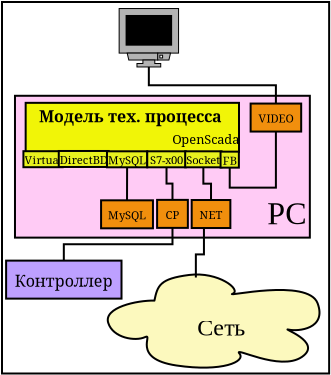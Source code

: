 <?xml version="1.0" encoding="UTF-8"?>
<dia:diagram xmlns:dia="http://www.lysator.liu.se/~alla/dia/">
  <dia:layer name="Тло" visible="true">
    <dia:group>
      <dia:object type="Standard - Box" version="0" id="O0">
        <dia:attribute name="obj_pos">
          <dia:point val="0.18,0.165"/>
        </dia:attribute>
        <dia:attribute name="obj_bb">
          <dia:rectangle val="0.13,0.115;16.587,18.79"/>
        </dia:attribute>
        <dia:attribute name="elem_corner">
          <dia:point val="0.18,0.165"/>
        </dia:attribute>
        <dia:attribute name="elem_width">
          <dia:real val="16.357"/>
        </dia:attribute>
        <dia:attribute name="elem_height">
          <dia:real val="18.575"/>
        </dia:attribute>
        <dia:attribute name="show_background">
          <dia:boolean val="true"/>
        </dia:attribute>
      </dia:object>
      <dia:object type="Standard - Box" version="0" id="O1">
        <dia:attribute name="obj_pos">
          <dia:point val="0.829,4.854"/>
        </dia:attribute>
        <dia:attribute name="obj_bb">
          <dia:rectangle val="0.779,4.804;15.622,11.995"/>
        </dia:attribute>
        <dia:attribute name="elem_corner">
          <dia:point val="0.829,4.854"/>
        </dia:attribute>
        <dia:attribute name="elem_width">
          <dia:real val="14.743"/>
        </dia:attribute>
        <dia:attribute name="elem_height">
          <dia:real val="7.092"/>
        </dia:attribute>
        <dia:attribute name="inner_color">
          <dia:color val="#ffcbf5"/>
        </dia:attribute>
        <dia:attribute name="show_background">
          <dia:boolean val="true"/>
        </dia:attribute>
      </dia:object>
      <dia:object type="Standard - Box" version="0" id="O2">
        <dia:attribute name="obj_pos">
          <dia:point val="1.363,5.207"/>
        </dia:attribute>
        <dia:attribute name="obj_bb">
          <dia:rectangle val="1.313,5.157;12.08,7.717"/>
        </dia:attribute>
        <dia:attribute name="elem_corner">
          <dia:point val="1.363,5.207"/>
        </dia:attribute>
        <dia:attribute name="elem_width">
          <dia:real val="10.667"/>
        </dia:attribute>
        <dia:attribute name="elem_height">
          <dia:real val="2.46"/>
        </dia:attribute>
        <dia:attribute name="inner_color">
          <dia:color val="#f1f507"/>
        </dia:attribute>
        <dia:attribute name="show_background">
          <dia:boolean val="true"/>
        </dia:attribute>
      </dia:object>
      <dia:object type="Standard - Text" version="0" id="O3">
        <dia:attribute name="obj_pos">
          <dia:point val="14.421,11.275"/>
        </dia:attribute>
        <dia:attribute name="obj_bb">
          <dia:rectangle val="13.502,9.881;15.296,12.412"/>
        </dia:attribute>
        <dia:attribute name="text">
          <dia:composite type="text">
            <dia:attribute name="string">
              <dia:string>#PC#</dia:string>
            </dia:attribute>
            <dia:attribute name="font">
              <dia:font family="times new roman" style="0" name="Times-Roman"/>
            </dia:attribute>
            <dia:attribute name="height">
              <dia:real val="2"/>
            </dia:attribute>
            <dia:attribute name="pos">
              <dia:point val="14.421,11.275"/>
            </dia:attribute>
            <dia:attribute name="color">
              <dia:color val="#000000"/>
            </dia:attribute>
            <dia:attribute name="alignment">
              <dia:enum val="1"/>
            </dia:attribute>
          </dia:composite>
        </dia:attribute>
      </dia:object>
      <dia:object type="Standard - Line" version="0" id="O4">
        <dia:attribute name="obj_pos">
          <dia:point val="6.435,8.43"/>
        </dia:attribute>
        <dia:attribute name="obj_bb">
          <dia:rectangle val="6.381,8.38;6.485,10.131"/>
        </dia:attribute>
        <dia:attribute name="conn_endpoints">
          <dia:point val="6.435,8.43"/>
          <dia:point val="6.431,10.081"/>
        </dia:attribute>
        <dia:attribute name="numcp">
          <dia:int val="1"/>
        </dia:attribute>
        <dia:connections>
          <dia:connection handle="0" to="O18" connection="13"/>
          <dia:connection handle="1" to="O22" connection="2"/>
        </dia:connections>
      </dia:object>
      <dia:object type="Standard - Text" version="0" id="O5">
        <dia:attribute name="obj_pos">
          <dia:point val="10.362,7.259"/>
        </dia:attribute>
        <dia:attribute name="obj_bb">
          <dia:rectangle val="9.012,6.639;11.732,7.699"/>
        </dia:attribute>
        <dia:attribute name="text">
          <dia:composite type="text">
            <dia:attribute name="string">
              <dia:string>#OpenScada#</dia:string>
            </dia:attribute>
            <dia:attribute name="font">
              <dia:font family="serif" style="0" name="Times-Roman"/>
            </dia:attribute>
            <dia:attribute name="height">
              <dia:real val="0.8"/>
            </dia:attribute>
            <dia:attribute name="pos">
              <dia:point val="10.362,7.259"/>
            </dia:attribute>
            <dia:attribute name="color">
              <dia:color val="#000000"/>
            </dia:attribute>
            <dia:attribute name="alignment">
              <dia:enum val="1"/>
            </dia:attribute>
          </dia:composite>
        </dia:attribute>
      </dia:object>
      <dia:object type="Standard - ZigZagLine" version="0" id="O6">
        <dia:attribute name="obj_pos">
          <dia:point val="10.631,10.066"/>
        </dia:attribute>
        <dia:attribute name="obj_bb">
          <dia:rectangle val="10.198,8.38;10.681,10.116"/>
        </dia:attribute>
        <dia:attribute name="orth_points">
          <dia:point val="10.631,10.066"/>
          <dia:point val="10.631,9.248"/>
          <dia:point val="10.248,9.248"/>
          <dia:point val="10.248,8.43"/>
        </dia:attribute>
        <dia:attribute name="orth_orient">
          <dia:enum val="1"/>
          <dia:enum val="0"/>
          <dia:enum val="1"/>
        </dia:attribute>
        <dia:connections>
          <dia:connection handle="0" to="O23" connection="2"/>
          <dia:connection handle="1" to="O20" connection="13"/>
        </dia:connections>
      </dia:object>
      <dia:object type="Standard - ZigZagLine" version="0" id="O7">
        <dia:attribute name="obj_pos">
          <dia:point val="11.566,8.447"/>
        </dia:attribute>
        <dia:attribute name="obj_bb">
          <dia:rectangle val="11.516,6.593;13.925,9.497"/>
        </dia:attribute>
        <dia:attribute name="orth_points">
          <dia:point val="11.566,8.447"/>
          <dia:point val="11.566,9.447"/>
          <dia:point val="13.875,9.447"/>
          <dia:point val="13.875,6.643"/>
        </dia:attribute>
        <dia:attribute name="orth_orient">
          <dia:enum val="1"/>
          <dia:enum val="0"/>
          <dia:enum val="1"/>
        </dia:attribute>
        <dia:connections>
          <dia:connection handle="0" to="O21" connection="13"/>
          <dia:connection handle="1" to="O24" connection="13"/>
        </dia:connections>
      </dia:object>
      <dia:object type="Network - General Monitor (With Stand)" version="0" id="O8">
        <dia:attribute name="obj_pos">
          <dia:point val="6.037,0.492"/>
        </dia:attribute>
        <dia:attribute name="obj_bb">
          <dia:rectangle val="6.012,0.467;9.032,4.562"/>
        </dia:attribute>
        <dia:attribute name="elem_corner">
          <dia:point val="6.037,0.492"/>
        </dia:attribute>
        <dia:attribute name="elem_width">
          <dia:real val="2.971"/>
        </dia:attribute>
        <dia:attribute name="elem_height">
          <dia:real val="2.921"/>
        </dia:attribute>
        <dia:attribute name="line_width">
          <dia:real val="0.1"/>
        </dia:attribute>
        <dia:attribute name="line_colour">
          <dia:color val="#000000"/>
        </dia:attribute>
        <dia:attribute name="fill_colour">
          <dia:color val="#ffffff"/>
        </dia:attribute>
        <dia:attribute name="show_background">
          <dia:boolean val="true"/>
        </dia:attribute>
        <dia:attribute name="line_style">
          <dia:enum val="0"/>
          <dia:real val="1"/>
        </dia:attribute>
        <dia:attribute name="text">
          <dia:composite type="text">
            <dia:attribute name="string">
              <dia:string>##</dia:string>
            </dia:attribute>
            <dia:attribute name="font">
              <dia:font family="courier new" style="0" name="Courier"/>
            </dia:attribute>
            <dia:attribute name="height">
              <dia:real val="0.8"/>
            </dia:attribute>
            <dia:attribute name="pos">
              <dia:point val="7.522,4.062"/>
            </dia:attribute>
            <dia:attribute name="color">
              <dia:color val="#000000"/>
            </dia:attribute>
            <dia:attribute name="alignment">
              <dia:enum val="1"/>
            </dia:attribute>
          </dia:composite>
        </dia:attribute>
        <dia:attribute name="flip_horizontal">
          <dia:boolean val="false"/>
        </dia:attribute>
        <dia:attribute name="flip_vertical">
          <dia:boolean val="false"/>
        </dia:attribute>
      </dia:object>
      <dia:object type="Standard - ZigZagLine" version="0" id="O9">
        <dia:attribute name="obj_pos">
          <dia:point val="13.875,5.243"/>
        </dia:attribute>
        <dia:attribute name="obj_bb">
          <dia:rectangle val="7.472,3.363;13.925,5.293"/>
        </dia:attribute>
        <dia:attribute name="orth_points">
          <dia:point val="13.875,5.243"/>
          <dia:point val="13.875,4.328"/>
          <dia:point val="7.522,4.328"/>
          <dia:point val="7.522,3.413"/>
        </dia:attribute>
        <dia:attribute name="orth_orient">
          <dia:enum val="1"/>
          <dia:enum val="0"/>
          <dia:enum val="1"/>
        </dia:attribute>
        <dia:connections>
          <dia:connection handle="0" to="O24" connection="2"/>
          <dia:connection handle="1" to="O8" connection="0"/>
        </dia:connections>
      </dia:object>
      <dia:object type="Standard - ZigZagLine" version="0" id="O10">
        <dia:attribute name="obj_pos">
          <dia:point val="8.704,10.059"/>
        </dia:attribute>
        <dia:attribute name="obj_bb">
          <dia:rectangle val="8.356,8.38;8.754,10.109"/>
        </dia:attribute>
        <dia:attribute name="orth_points">
          <dia:point val="8.704,10.059"/>
          <dia:point val="8.704,9.244"/>
          <dia:point val="8.406,9.244"/>
          <dia:point val="8.406,8.43"/>
        </dia:attribute>
        <dia:attribute name="orth_orient">
          <dia:enum val="1"/>
          <dia:enum val="0"/>
          <dia:enum val="1"/>
        </dia:attribute>
        <dia:connections>
          <dia:connection handle="0" to="O25" connection="2"/>
          <dia:connection handle="1" to="O19" connection="13"/>
        </dia:connections>
      </dia:object>
      <dia:object type="Standard - Text" version="0" id="O11">
        <dia:attribute name="obj_pos">
          <dia:point val="6.605,6.182"/>
        </dia:attribute>
        <dia:attribute name="obj_bb">
          <dia:rectangle val="2.755,5.407;10.48,6.732"/>
        </dia:attribute>
        <dia:attribute name="text">
          <dia:composite type="text">
            <dia:attribute name="string">
              <dia:string>#Модель тех. процесса#</dia:string>
            </dia:attribute>
            <dia:attribute name="font">
              <dia:font family="serif" style="80" name="Times-Roman"/>
            </dia:attribute>
            <dia:attribute name="height">
              <dia:real val="1"/>
            </dia:attribute>
            <dia:attribute name="pos">
              <dia:point val="6.605,6.182"/>
            </dia:attribute>
            <dia:attribute name="color">
              <dia:color val="#000000"/>
            </dia:attribute>
            <dia:attribute name="alignment">
              <dia:enum val="1"/>
            </dia:attribute>
          </dia:composite>
        </dia:attribute>
      </dia:object>
      <dia:object type="Flowchart - Box" version="0" id="O12">
        <dia:attribute name="obj_pos">
          <dia:point val="0.734,13.096"/>
        </dia:attribute>
        <dia:attribute name="obj_bb">
          <dia:rectangle val="0.684,13.046;5.857,15.046"/>
        </dia:attribute>
        <dia:attribute name="elem_corner">
          <dia:point val="0.734,13.096"/>
        </dia:attribute>
        <dia:attribute name="elem_width">
          <dia:real val="5.073"/>
        </dia:attribute>
        <dia:attribute name="elem_height">
          <dia:real val="1.9"/>
        </dia:attribute>
        <dia:attribute name="inner_color">
          <dia:color val="#bda0ff"/>
        </dia:attribute>
        <dia:attribute name="show_background">
          <dia:boolean val="true"/>
        </dia:attribute>
        <dia:attribute name="padding">
          <dia:real val="0.4"/>
        </dia:attribute>
        <dia:attribute name="text">
          <dia:composite type="text">
            <dia:attribute name="string">
              <dia:string>#Контроллер#</dia:string>
            </dia:attribute>
            <dia:attribute name="font">
              <dia:font family="serif" style="0" name="Times-Roman"/>
            </dia:attribute>
            <dia:attribute name="height">
              <dia:real val="1"/>
            </dia:attribute>
            <dia:attribute name="pos">
              <dia:point val="3.271,14.296"/>
            </dia:attribute>
            <dia:attribute name="color">
              <dia:color val="#000000"/>
            </dia:attribute>
            <dia:attribute name="alignment">
              <dia:enum val="1"/>
            </dia:attribute>
          </dia:composite>
        </dia:attribute>
      </dia:object>
      <dia:object type="Standard - ZigZagLine" version="0" id="O13">
        <dia:attribute name="obj_pos">
          <dia:point val="8.704,11.459"/>
        </dia:attribute>
        <dia:attribute name="obj_bb">
          <dia:rectangle val="3.221,11.409;8.754,13.146"/>
        </dia:attribute>
        <dia:attribute name="orth_points">
          <dia:point val="8.704,11.459"/>
          <dia:point val="8.704,12.277"/>
          <dia:point val="3.271,12.277"/>
          <dia:point val="3.271,13.096"/>
        </dia:attribute>
        <dia:attribute name="orth_orient">
          <dia:enum val="1"/>
          <dia:enum val="0"/>
          <dia:enum val="1"/>
        </dia:attribute>
        <dia:connections>
          <dia:connection handle="1" to="O12" connection="2"/>
        </dia:connections>
      </dia:object>
      <dia:object type="Network - Cloud" version="0" id="O14">
        <dia:attribute name="obj_pos">
          <dia:point val="5.468,13.789"/>
        </dia:attribute>
        <dia:attribute name="obj_bb">
          <dia:rectangle val="5.468,13.789;16.055,18.447"/>
        </dia:attribute>
        <dia:attribute name="elem_corner">
          <dia:point val="5.468,13.789"/>
        </dia:attribute>
        <dia:attribute name="elem_width">
          <dia:real val="10.587"/>
        </dia:attribute>
        <dia:attribute name="elem_height">
          <dia:real val="4.658"/>
        </dia:attribute>
        <dia:attribute name="line_width">
          <dia:real val="0.1"/>
        </dia:attribute>
        <dia:attribute name="line_colour">
          <dia:color val="#000000"/>
        </dia:attribute>
        <dia:attribute name="fill_colour">
          <dia:color val="#fcf9be"/>
        </dia:attribute>
        <dia:attribute name="show_background">
          <dia:boolean val="true"/>
        </dia:attribute>
        <dia:attribute name="line_style">
          <dia:enum val="0"/>
          <dia:real val="1"/>
        </dia:attribute>
        <dia:attribute name="text">
          <dia:composite type="text">
            <dia:attribute name="string">
              <dia:string>#Сеть#</dia:string>
            </dia:attribute>
            <dia:attribute name="font">
              <dia:font family="times new roman" style="0" name="Times-Roman"/>
            </dia:attribute>
            <dia:attribute name="height">
              <dia:real val="1.5"/>
            </dia:attribute>
            <dia:attribute name="pos">
              <dia:point val="11.045,16.5"/>
            </dia:attribute>
            <dia:attribute name="color">
              <dia:color val="#000000"/>
            </dia:attribute>
            <dia:attribute name="alignment">
              <dia:enum val="1"/>
            </dia:attribute>
          </dia:composite>
        </dia:attribute>
        <dia:attribute name="flip_horizontal">
          <dia:boolean val="false"/>
        </dia:attribute>
        <dia:attribute name="flip_vertical">
          <dia:boolean val="false"/>
        </dia:attribute>
      </dia:object>
      <dia:object type="Standard - ZigZagLine" version="0" id="O15">
        <dia:attribute name="obj_pos">
          <dia:point val="10.277,11.466"/>
        </dia:attribute>
        <dia:attribute name="obj_bb">
          <dia:rectangle val="9.823,11.416;10.327,13.991"/>
        </dia:attribute>
        <dia:attribute name="orth_points">
          <dia:point val="10.277,11.466"/>
          <dia:point val="10.277,12.785"/>
          <dia:point val="9.873,12.785"/>
          <dia:point val="9.873,13.941"/>
        </dia:attribute>
        <dia:attribute name="orth_orient">
          <dia:enum val="1"/>
          <dia:enum val="0"/>
          <dia:enum val="1"/>
        </dia:attribute>
        <dia:connections>
          <dia:connection handle="1" to="O14" connection="3"/>
        </dia:connections>
      </dia:object>
      <dia:object type="Flowchart - Box" version="0" id="O16">
        <dia:attribute name="obj_pos">
          <dia:point val="1.345,7.625"/>
        </dia:attribute>
        <dia:attribute name="obj_bb">
          <dia:rectangle val="1.295,7.575;3.169,8.475"/>
        </dia:attribute>
        <dia:attribute name="elem_corner">
          <dia:point val="1.345,7.625"/>
        </dia:attribute>
        <dia:attribute name="elem_width">
          <dia:real val="1.774"/>
        </dia:attribute>
        <dia:attribute name="elem_height">
          <dia:real val="0.8"/>
        </dia:attribute>
        <dia:attribute name="inner_color">
          <dia:color val="#e7f11f"/>
        </dia:attribute>
        <dia:attribute name="show_background">
          <dia:boolean val="true"/>
        </dia:attribute>
        <dia:attribute name="padding">
          <dia:real val="0"/>
        </dia:attribute>
        <dia:attribute name="text">
          <dia:composite type="text">
            <dia:attribute name="string">
              <dia:string>#Virtual#</dia:string>
            </dia:attribute>
            <dia:attribute name="font">
              <dia:font family="serif" style="0" name="Times-Roman"/>
            </dia:attribute>
            <dia:attribute name="height">
              <dia:real val="0.7"/>
            </dia:attribute>
            <dia:attribute name="pos">
              <dia:point val="2.232,8.175"/>
            </dia:attribute>
            <dia:attribute name="color">
              <dia:color val="#000000"/>
            </dia:attribute>
            <dia:attribute name="alignment">
              <dia:enum val="1"/>
            </dia:attribute>
          </dia:composite>
        </dia:attribute>
      </dia:object>
      <dia:object type="Flowchart - Box" version="0" id="O17">
        <dia:attribute name="obj_pos">
          <dia:point val="3.116,7.614"/>
        </dia:attribute>
        <dia:attribute name="obj_bb">
          <dia:rectangle val="3.066,7.564;5.468,8.464"/>
        </dia:attribute>
        <dia:attribute name="elem_corner">
          <dia:point val="3.116,7.614"/>
        </dia:attribute>
        <dia:attribute name="elem_width">
          <dia:real val="2.302"/>
        </dia:attribute>
        <dia:attribute name="elem_height">
          <dia:real val="0.8"/>
        </dia:attribute>
        <dia:attribute name="inner_color">
          <dia:color val="#e7f11f"/>
        </dia:attribute>
        <dia:attribute name="show_background">
          <dia:boolean val="true"/>
        </dia:attribute>
        <dia:attribute name="padding">
          <dia:real val="0"/>
        </dia:attribute>
        <dia:attribute name="text">
          <dia:composite type="text">
            <dia:attribute name="string">
              <dia:string>#DirectBD#</dia:string>
            </dia:attribute>
            <dia:attribute name="font">
              <dia:font family="serif" style="0" name="Times-Roman"/>
            </dia:attribute>
            <dia:attribute name="height">
              <dia:real val="0.7"/>
            </dia:attribute>
            <dia:attribute name="pos">
              <dia:point val="4.267,8.164"/>
            </dia:attribute>
            <dia:attribute name="color">
              <dia:color val="#000000"/>
            </dia:attribute>
            <dia:attribute name="alignment">
              <dia:enum val="1"/>
            </dia:attribute>
          </dia:composite>
        </dia:attribute>
      </dia:object>
      <dia:object type="Flowchart - Box" version="0" id="O18">
        <dia:attribute name="obj_pos">
          <dia:point val="5.438,7.63"/>
        </dia:attribute>
        <dia:attribute name="obj_bb">
          <dia:rectangle val="5.388,7.58;7.482,8.48"/>
        </dia:attribute>
        <dia:attribute name="elem_corner">
          <dia:point val="5.438,7.63"/>
        </dia:attribute>
        <dia:attribute name="elem_width">
          <dia:real val="1.994"/>
        </dia:attribute>
        <dia:attribute name="elem_height">
          <dia:real val="0.8"/>
        </dia:attribute>
        <dia:attribute name="inner_color">
          <dia:color val="#e7f11f"/>
        </dia:attribute>
        <dia:attribute name="show_background">
          <dia:boolean val="true"/>
        </dia:attribute>
        <dia:attribute name="padding">
          <dia:real val="0"/>
        </dia:attribute>
        <dia:attribute name="text">
          <dia:composite type="text">
            <dia:attribute name="string">
              <dia:string>#MySQL#</dia:string>
            </dia:attribute>
            <dia:attribute name="font">
              <dia:font family="serif" style="0" name="Times-Roman"/>
            </dia:attribute>
            <dia:attribute name="height">
              <dia:real val="0.7"/>
            </dia:attribute>
            <dia:attribute name="pos">
              <dia:point val="6.435,8.18"/>
            </dia:attribute>
            <dia:attribute name="color">
              <dia:color val="#000000"/>
            </dia:attribute>
            <dia:attribute name="alignment">
              <dia:enum val="1"/>
            </dia:attribute>
          </dia:composite>
        </dia:attribute>
      </dia:object>
      <dia:object type="Flowchart - Box" version="0" id="O19">
        <dia:attribute name="obj_pos">
          <dia:point val="7.442,7.63"/>
        </dia:attribute>
        <dia:attribute name="obj_bb">
          <dia:rectangle val="7.392,7.58;9.42,8.48"/>
        </dia:attribute>
        <dia:attribute name="elem_corner">
          <dia:point val="7.442,7.63"/>
        </dia:attribute>
        <dia:attribute name="elem_width">
          <dia:real val="1.928"/>
        </dia:attribute>
        <dia:attribute name="elem_height">
          <dia:real val="0.8"/>
        </dia:attribute>
        <dia:attribute name="inner_color">
          <dia:color val="#e7f11f"/>
        </dia:attribute>
        <dia:attribute name="show_background">
          <dia:boolean val="true"/>
        </dia:attribute>
        <dia:attribute name="padding">
          <dia:real val="0"/>
        </dia:attribute>
        <dia:attribute name="text">
          <dia:composite type="text">
            <dia:attribute name="string">
              <dia:string>#S7-x00#</dia:string>
            </dia:attribute>
            <dia:attribute name="font">
              <dia:font family="serif" style="0" name="Times-Roman"/>
            </dia:attribute>
            <dia:attribute name="height">
              <dia:real val="0.7"/>
            </dia:attribute>
            <dia:attribute name="pos">
              <dia:point val="8.406,8.18"/>
            </dia:attribute>
            <dia:attribute name="color">
              <dia:color val="#000000"/>
            </dia:attribute>
            <dia:attribute name="alignment">
              <dia:enum val="1"/>
            </dia:attribute>
          </dia:composite>
        </dia:attribute>
      </dia:object>
      <dia:object type="Flowchart - Box" version="0" id="O20">
        <dia:attribute name="obj_pos">
          <dia:point val="9.383,7.63"/>
        </dia:attribute>
        <dia:attribute name="obj_bb">
          <dia:rectangle val="9.333,7.58;11.163,8.48"/>
        </dia:attribute>
        <dia:attribute name="elem_corner">
          <dia:point val="9.383,7.63"/>
        </dia:attribute>
        <dia:attribute name="elem_width">
          <dia:real val="1.73"/>
        </dia:attribute>
        <dia:attribute name="elem_height">
          <dia:real val="0.8"/>
        </dia:attribute>
        <dia:attribute name="inner_color">
          <dia:color val="#e7f11f"/>
        </dia:attribute>
        <dia:attribute name="show_background">
          <dia:boolean val="true"/>
        </dia:attribute>
        <dia:attribute name="padding">
          <dia:real val="0"/>
        </dia:attribute>
        <dia:attribute name="text">
          <dia:composite type="text">
            <dia:attribute name="string">
              <dia:string>#Socket#</dia:string>
            </dia:attribute>
            <dia:attribute name="font">
              <dia:font family="serif" style="0" name="Times-Roman"/>
            </dia:attribute>
            <dia:attribute name="height">
              <dia:real val="0.7"/>
            </dia:attribute>
            <dia:attribute name="pos">
              <dia:point val="10.248,8.18"/>
            </dia:attribute>
            <dia:attribute name="color">
              <dia:color val="#000000"/>
            </dia:attribute>
            <dia:attribute name="alignment">
              <dia:enum val="1"/>
            </dia:attribute>
          </dia:composite>
        </dia:attribute>
      </dia:object>
      <dia:object type="Flowchart - Box" version="0" id="O21">
        <dia:attribute name="obj_pos">
          <dia:point val="11.108,7.647"/>
        </dia:attribute>
        <dia:attribute name="obj_bb">
          <dia:rectangle val="11.058,7.597;12.074,8.497"/>
        </dia:attribute>
        <dia:attribute name="elem_corner">
          <dia:point val="11.108,7.647"/>
        </dia:attribute>
        <dia:attribute name="elem_width">
          <dia:real val="0.916"/>
        </dia:attribute>
        <dia:attribute name="elem_height">
          <dia:real val="0.8"/>
        </dia:attribute>
        <dia:attribute name="inner_color">
          <dia:color val="#e7f11f"/>
        </dia:attribute>
        <dia:attribute name="show_background">
          <dia:boolean val="true"/>
        </dia:attribute>
        <dia:attribute name="padding">
          <dia:real val="0"/>
        </dia:attribute>
        <dia:attribute name="text">
          <dia:composite type="text">
            <dia:attribute name="string">
              <dia:string>#FB#</dia:string>
            </dia:attribute>
            <dia:attribute name="font">
              <dia:font family="serif" style="0" name="Times-Roman"/>
            </dia:attribute>
            <dia:attribute name="height">
              <dia:real val="0.7"/>
            </dia:attribute>
            <dia:attribute name="pos">
              <dia:point val="11.566,8.197"/>
            </dia:attribute>
            <dia:attribute name="color">
              <dia:color val="#000000"/>
            </dia:attribute>
            <dia:attribute name="alignment">
              <dia:enum val="1"/>
            </dia:attribute>
          </dia:composite>
        </dia:attribute>
      </dia:object>
      <dia:object type="Flowchart - Box" version="0" id="O22">
        <dia:attribute name="obj_pos">
          <dia:point val="5.134,10.081"/>
        </dia:attribute>
        <dia:attribute name="obj_bb">
          <dia:rectangle val="5.084,10.031;7.778,11.531"/>
        </dia:attribute>
        <dia:attribute name="elem_corner">
          <dia:point val="5.134,10.081"/>
        </dia:attribute>
        <dia:attribute name="elem_width">
          <dia:real val="2.594"/>
        </dia:attribute>
        <dia:attribute name="elem_height">
          <dia:real val="1.4"/>
        </dia:attribute>
        <dia:attribute name="inner_color">
          <dia:color val="#f18f0d"/>
        </dia:attribute>
        <dia:attribute name="show_background">
          <dia:boolean val="true"/>
        </dia:attribute>
        <dia:attribute name="padding">
          <dia:real val="0.2"/>
        </dia:attribute>
        <dia:attribute name="text">
          <dia:composite type="text">
            <dia:attribute name="string">
              <dia:string>#MySQL#</dia:string>
            </dia:attribute>
            <dia:attribute name="font">
              <dia:font family="serif" style="0" name="Times-Roman"/>
            </dia:attribute>
            <dia:attribute name="height">
              <dia:real val="0.7"/>
            </dia:attribute>
            <dia:attribute name="pos">
              <dia:point val="6.431,10.931"/>
            </dia:attribute>
            <dia:attribute name="color">
              <dia:color val="#000000"/>
            </dia:attribute>
            <dia:attribute name="alignment">
              <dia:enum val="1"/>
            </dia:attribute>
          </dia:composite>
        </dia:attribute>
      </dia:object>
      <dia:object type="Flowchart - Box" version="0" id="O23">
        <dia:attribute name="obj_pos">
          <dia:point val="9.664,10.066"/>
        </dia:attribute>
        <dia:attribute name="obj_bb">
          <dia:rectangle val="9.614,10.016;11.648,11.516"/>
        </dia:attribute>
        <dia:attribute name="elem_corner">
          <dia:point val="9.664,10.066"/>
        </dia:attribute>
        <dia:attribute name="elem_width">
          <dia:real val="1.934"/>
        </dia:attribute>
        <dia:attribute name="elem_height">
          <dia:real val="1.4"/>
        </dia:attribute>
        <dia:attribute name="inner_color">
          <dia:color val="#f18f0d"/>
        </dia:attribute>
        <dia:attribute name="show_background">
          <dia:boolean val="true"/>
        </dia:attribute>
        <dia:attribute name="padding">
          <dia:real val="0.2"/>
        </dia:attribute>
        <dia:attribute name="text">
          <dia:composite type="text">
            <dia:attribute name="string">
              <dia:string>#NET#</dia:string>
            </dia:attribute>
            <dia:attribute name="font">
              <dia:font family="serif" style="0" name="Times-Roman"/>
            </dia:attribute>
            <dia:attribute name="height">
              <dia:real val="0.7"/>
            </dia:attribute>
            <dia:attribute name="pos">
              <dia:point val="10.631,10.916"/>
            </dia:attribute>
            <dia:attribute name="color">
              <dia:color val="#000000"/>
            </dia:attribute>
            <dia:attribute name="alignment">
              <dia:enum val="1"/>
            </dia:attribute>
          </dia:composite>
        </dia:attribute>
      </dia:object>
      <dia:object type="Flowchart - Box" version="0" id="O24">
        <dia:attribute name="obj_pos">
          <dia:point val="12.611,5.243"/>
        </dia:attribute>
        <dia:attribute name="obj_bb">
          <dia:rectangle val="12.561,5.193;15.189,6.693"/>
        </dia:attribute>
        <dia:attribute name="elem_corner">
          <dia:point val="12.611,5.243"/>
        </dia:attribute>
        <dia:attribute name="elem_width">
          <dia:real val="2.528"/>
        </dia:attribute>
        <dia:attribute name="elem_height">
          <dia:real val="1.4"/>
        </dia:attribute>
        <dia:attribute name="inner_color">
          <dia:color val="#f18f0d"/>
        </dia:attribute>
        <dia:attribute name="show_background">
          <dia:boolean val="true"/>
        </dia:attribute>
        <dia:attribute name="padding">
          <dia:real val="0.2"/>
        </dia:attribute>
        <dia:attribute name="text">
          <dia:composite type="text">
            <dia:attribute name="string">
              <dia:string>#VIDEO#</dia:string>
            </dia:attribute>
            <dia:attribute name="font">
              <dia:font family="serif" style="0" name="Times-Roman"/>
            </dia:attribute>
            <dia:attribute name="height">
              <dia:real val="0.7"/>
            </dia:attribute>
            <dia:attribute name="pos">
              <dia:point val="13.875,6.093"/>
            </dia:attribute>
            <dia:attribute name="color">
              <dia:color val="#000000"/>
            </dia:attribute>
            <dia:attribute name="alignment">
              <dia:enum val="1"/>
            </dia:attribute>
          </dia:composite>
        </dia:attribute>
      </dia:object>
      <dia:object type="Flowchart - Box" version="0" id="O25">
        <dia:attribute name="obj_pos">
          <dia:point val="7.935,10.059"/>
        </dia:attribute>
        <dia:attribute name="obj_bb">
          <dia:rectangle val="7.885,10.009;9.523,11.509"/>
        </dia:attribute>
        <dia:attribute name="elem_corner">
          <dia:point val="7.935,10.059"/>
        </dia:attribute>
        <dia:attribute name="elem_width">
          <dia:real val="1.538"/>
        </dia:attribute>
        <dia:attribute name="elem_height">
          <dia:real val="1.4"/>
        </dia:attribute>
        <dia:attribute name="inner_color">
          <dia:color val="#f18f0d"/>
        </dia:attribute>
        <dia:attribute name="show_background">
          <dia:boolean val="true"/>
        </dia:attribute>
        <dia:attribute name="padding">
          <dia:real val="0.2"/>
        </dia:attribute>
        <dia:attribute name="text">
          <dia:composite type="text">
            <dia:attribute name="string">
              <dia:string>#CP#</dia:string>
            </dia:attribute>
            <dia:attribute name="font">
              <dia:font family="serif" style="0" name="Times-Roman"/>
            </dia:attribute>
            <dia:attribute name="height">
              <dia:real val="0.7"/>
            </dia:attribute>
            <dia:attribute name="pos">
              <dia:point val="8.704,10.909"/>
            </dia:attribute>
            <dia:attribute name="color">
              <dia:color val="#000000"/>
            </dia:attribute>
            <dia:attribute name="alignment">
              <dia:enum val="1"/>
            </dia:attribute>
          </dia:composite>
        </dia:attribute>
      </dia:object>
    </dia:group>
  </dia:layer>
</dia:diagram>
